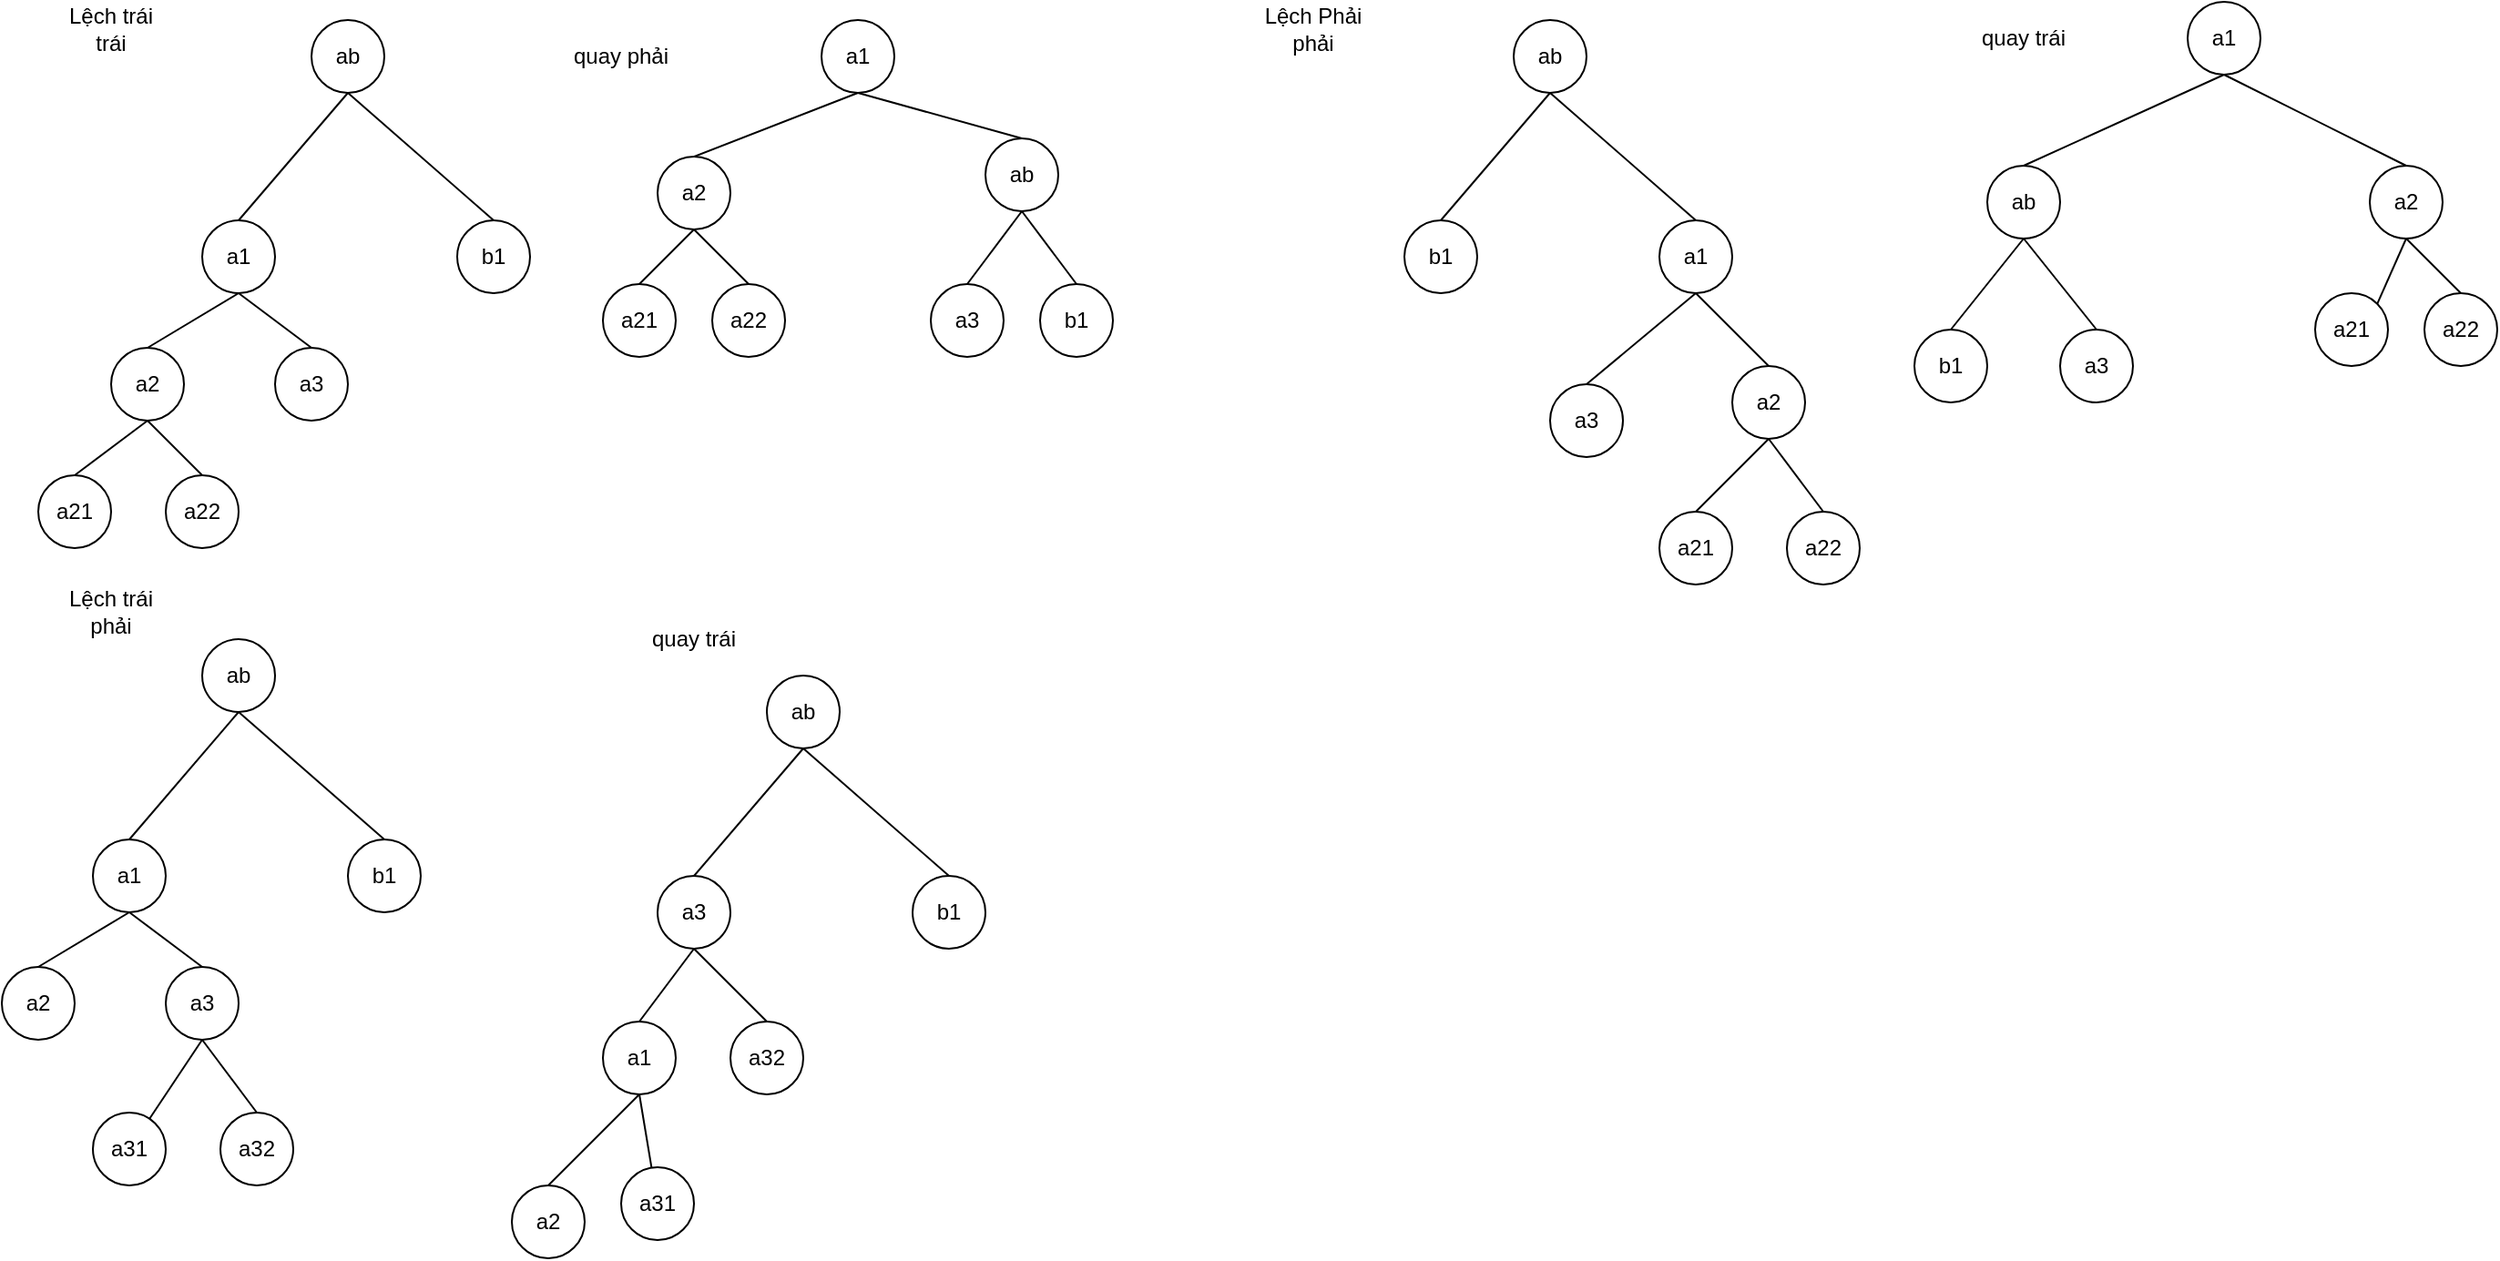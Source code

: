 <mxfile version="24.6.4" type="github">
  <diagram name="Trang-1" id="2DYWAN5hthaWt-I_ADUZ">
    <mxGraphModel dx="1880" dy="1126" grid="1" gridSize="10" guides="1" tooltips="1" connect="1" arrows="1" fold="1" page="0" pageScale="1" pageWidth="827" pageHeight="1169" math="0" shadow="0">
      <root>
        <mxCell id="0" />
        <mxCell id="1" parent="0" />
        <mxCell id="c82SJm1BQEb7knvldoy7-1" value="ab" style="ellipse;whiteSpace=wrap;html=1;aspect=fixed;" vertex="1" parent="1">
          <mxGeometry x="-170" y="-300" width="40" height="40" as="geometry" />
        </mxCell>
        <mxCell id="c82SJm1BQEb7knvldoy7-4" value="a1" style="ellipse;whiteSpace=wrap;html=1;aspect=fixed;" vertex="1" parent="1">
          <mxGeometry x="-230" y="-190" width="40" height="40" as="geometry" />
        </mxCell>
        <mxCell id="c82SJm1BQEb7knvldoy7-7" value="b1" style="ellipse;whiteSpace=wrap;html=1;aspect=fixed;" vertex="1" parent="1">
          <mxGeometry x="-90" y="-190" width="40" height="40" as="geometry" />
        </mxCell>
        <mxCell id="c82SJm1BQEb7knvldoy7-9" value="" style="endArrow=none;html=1;rounded=0;exitX=0.5;exitY=1;exitDx=0;exitDy=0;entryX=0.5;entryY=0;entryDx=0;entryDy=0;" edge="1" parent="1" source="c82SJm1BQEb7knvldoy7-1" target="c82SJm1BQEb7knvldoy7-7">
          <mxGeometry width="50" height="50" relative="1" as="geometry">
            <mxPoint x="-80" y="-140" as="sourcePoint" />
            <mxPoint x="-30" y="-190" as="targetPoint" />
          </mxGeometry>
        </mxCell>
        <mxCell id="c82SJm1BQEb7knvldoy7-10" value="" style="endArrow=none;html=1;rounded=0;exitX=0.5;exitY=1;exitDx=0;exitDy=0;entryX=0.5;entryY=0;entryDx=0;entryDy=0;" edge="1" parent="1" source="c82SJm1BQEb7knvldoy7-1" target="c82SJm1BQEb7knvldoy7-4">
          <mxGeometry width="50" height="50" relative="1" as="geometry">
            <mxPoint x="-170" y="-240" as="sourcePoint" />
            <mxPoint x="-110" y="-150" as="targetPoint" />
          </mxGeometry>
        </mxCell>
        <mxCell id="c82SJm1BQEb7knvldoy7-11" value="a3" style="ellipse;whiteSpace=wrap;html=1;aspect=fixed;" vertex="1" parent="1">
          <mxGeometry x="-190" y="-120" width="40" height="40" as="geometry" />
        </mxCell>
        <mxCell id="c82SJm1BQEb7knvldoy7-12" value="a21" style="ellipse;whiteSpace=wrap;html=1;aspect=fixed;" vertex="1" parent="1">
          <mxGeometry x="-320" y="-50" width="40" height="40" as="geometry" />
        </mxCell>
        <mxCell id="c82SJm1BQEb7knvldoy7-13" value="a22" style="ellipse;whiteSpace=wrap;html=1;aspect=fixed;" vertex="1" parent="1">
          <mxGeometry x="-250" y="-50" width="40" height="40" as="geometry" />
        </mxCell>
        <mxCell id="c82SJm1BQEb7knvldoy7-14" value="" style="endArrow=none;html=1;rounded=0;entryX=0.5;entryY=0;entryDx=0;entryDy=0;exitX=0.5;exitY=1;exitDx=0;exitDy=0;" edge="1" source="c82SJm1BQEb7knvldoy7-17" target="c82SJm1BQEb7knvldoy7-13" parent="1">
          <mxGeometry width="50" height="50" relative="1" as="geometry">
            <mxPoint x="-170" y="-80" as="sourcePoint" />
            <mxPoint x="-100" as="targetPoint" />
          </mxGeometry>
        </mxCell>
        <mxCell id="c82SJm1BQEb7knvldoy7-15" value="" style="endArrow=none;html=1;rounded=0;entryX=0.5;entryY=0;entryDx=0;entryDy=0;exitX=0.5;exitY=1;exitDx=0;exitDy=0;" edge="1" source="c82SJm1BQEb7knvldoy7-17" target="c82SJm1BQEb7knvldoy7-12" parent="1">
          <mxGeometry width="50" height="50" relative="1" as="geometry">
            <mxPoint x="-180" y="-70" as="sourcePoint" />
            <mxPoint x="-180" y="40" as="targetPoint" />
          </mxGeometry>
        </mxCell>
        <mxCell id="c82SJm1BQEb7knvldoy7-16" value="" style="endArrow=none;html=1;rounded=0;exitX=0.5;exitY=1;exitDx=0;exitDy=0;entryX=0.5;entryY=0;entryDx=0;entryDy=0;" edge="1" parent="1" source="c82SJm1BQEb7knvldoy7-4" target="c82SJm1BQEb7knvldoy7-11">
          <mxGeometry width="50" height="50" relative="1" as="geometry">
            <mxPoint x="-140" y="-250" as="sourcePoint" />
            <mxPoint x="-200" y="-180" as="targetPoint" />
          </mxGeometry>
        </mxCell>
        <mxCell id="c82SJm1BQEb7knvldoy7-17" value="a2" style="ellipse;whiteSpace=wrap;html=1;aspect=fixed;" vertex="1" parent="1">
          <mxGeometry x="-280" y="-120" width="40" height="40" as="geometry" />
        </mxCell>
        <mxCell id="c82SJm1BQEb7knvldoy7-18" value="" style="endArrow=none;html=1;rounded=0;exitX=0.5;exitY=1;exitDx=0;exitDy=0;entryX=0.5;entryY=0;entryDx=0;entryDy=0;" edge="1" target="c82SJm1BQEb7knvldoy7-17" parent="1" source="c82SJm1BQEb7knvldoy7-4">
          <mxGeometry width="50" height="50" relative="1" as="geometry">
            <mxPoint x="-310" y="-135" as="sourcePoint" />
            <mxPoint x="-300" y="-165" as="targetPoint" />
          </mxGeometry>
        </mxCell>
        <mxCell id="c82SJm1BQEb7knvldoy7-20" value="Lệch trái trái" style="text;html=1;align=center;verticalAlign=middle;whiteSpace=wrap;rounded=0;" vertex="1" parent="1">
          <mxGeometry x="-310" y="-310" width="60" height="30" as="geometry" />
        </mxCell>
        <mxCell id="c82SJm1BQEb7knvldoy7-21" value="ab" style="ellipse;whiteSpace=wrap;html=1;aspect=fixed;" vertex="1" parent="1">
          <mxGeometry x="200" y="-235" width="40" height="40" as="geometry" />
        </mxCell>
        <mxCell id="c82SJm1BQEb7knvldoy7-22" value="a1" style="ellipse;whiteSpace=wrap;html=1;aspect=fixed;" vertex="1" parent="1">
          <mxGeometry x="110" y="-300" width="40" height="40" as="geometry" />
        </mxCell>
        <mxCell id="c82SJm1BQEb7knvldoy7-23" value="b1" style="ellipse;whiteSpace=wrap;html=1;aspect=fixed;" vertex="1" parent="1">
          <mxGeometry x="230" y="-155" width="40" height="40" as="geometry" />
        </mxCell>
        <mxCell id="c82SJm1BQEb7knvldoy7-24" value="" style="endArrow=none;html=1;rounded=0;exitX=0.5;exitY=1;exitDx=0;exitDy=0;entryX=0.5;entryY=0;entryDx=0;entryDy=0;" edge="1" parent="1" source="c82SJm1BQEb7knvldoy7-21" target="c82SJm1BQEb7knvldoy7-23">
          <mxGeometry width="50" height="50" relative="1" as="geometry">
            <mxPoint x="200" y="-125" as="sourcePoint" />
            <mxPoint x="250" y="-175" as="targetPoint" />
          </mxGeometry>
        </mxCell>
        <mxCell id="c82SJm1BQEb7knvldoy7-25" value="" style="endArrow=none;html=1;rounded=0;exitX=0.5;exitY=0;exitDx=0;exitDy=0;entryX=0.5;entryY=1;entryDx=0;entryDy=0;" edge="1" parent="1" source="c82SJm1BQEb7knvldoy7-21" target="c82SJm1BQEb7knvldoy7-22">
          <mxGeometry width="50" height="50" relative="1" as="geometry">
            <mxPoint x="110" y="-225" as="sourcePoint" />
            <mxPoint x="170" y="-135" as="targetPoint" />
          </mxGeometry>
        </mxCell>
        <mxCell id="c82SJm1BQEb7knvldoy7-26" value="a3" style="ellipse;whiteSpace=wrap;html=1;aspect=fixed;" vertex="1" parent="1">
          <mxGeometry x="170" y="-155" width="40" height="40" as="geometry" />
        </mxCell>
        <mxCell id="c82SJm1BQEb7knvldoy7-27" value="a21" style="ellipse;whiteSpace=wrap;html=1;aspect=fixed;" vertex="1" parent="1">
          <mxGeometry x="-10" y="-155" width="40" height="40" as="geometry" />
        </mxCell>
        <mxCell id="c82SJm1BQEb7knvldoy7-28" value="a22" style="ellipse;whiteSpace=wrap;html=1;aspect=fixed;" vertex="1" parent="1">
          <mxGeometry x="50" y="-155" width="40" height="40" as="geometry" />
        </mxCell>
        <mxCell id="c82SJm1BQEb7knvldoy7-29" value="" style="endArrow=none;html=1;rounded=0;entryX=0.5;entryY=0;entryDx=0;entryDy=0;exitX=0.5;exitY=1;exitDx=0;exitDy=0;" edge="1" parent="1" source="c82SJm1BQEb7knvldoy7-32" target="c82SJm1BQEb7knvldoy7-28">
          <mxGeometry width="50" height="50" relative="1" as="geometry">
            <mxPoint x="110" y="-65" as="sourcePoint" />
            <mxPoint x="180" y="15" as="targetPoint" />
          </mxGeometry>
        </mxCell>
        <mxCell id="c82SJm1BQEb7knvldoy7-30" value="" style="endArrow=none;html=1;rounded=0;entryX=0.5;entryY=0;entryDx=0;entryDy=0;exitX=0.5;exitY=1;exitDx=0;exitDy=0;" edge="1" parent="1" source="c82SJm1BQEb7knvldoy7-32" target="c82SJm1BQEb7knvldoy7-27">
          <mxGeometry width="50" height="50" relative="1" as="geometry">
            <mxPoint x="100" y="-55" as="sourcePoint" />
            <mxPoint x="100" y="55" as="targetPoint" />
          </mxGeometry>
        </mxCell>
        <mxCell id="c82SJm1BQEb7knvldoy7-31" value="" style="endArrow=none;html=1;rounded=0;exitX=0.5;exitY=1;exitDx=0;exitDy=0;entryX=0.5;entryY=0;entryDx=0;entryDy=0;" edge="1" parent="1" source="c82SJm1BQEb7knvldoy7-21" target="c82SJm1BQEb7knvldoy7-26">
          <mxGeometry width="50" height="50" relative="1" as="geometry">
            <mxPoint x="140" y="-235" as="sourcePoint" />
            <mxPoint x="80" y="-165" as="targetPoint" />
          </mxGeometry>
        </mxCell>
        <mxCell id="c82SJm1BQEb7knvldoy7-32" value="a2" style="ellipse;whiteSpace=wrap;html=1;aspect=fixed;" vertex="1" parent="1">
          <mxGeometry x="20" y="-225" width="40" height="40" as="geometry" />
        </mxCell>
        <mxCell id="c82SJm1BQEb7knvldoy7-33" value="" style="endArrow=none;html=1;rounded=0;exitX=0.5;exitY=1;exitDx=0;exitDy=0;entryX=0.5;entryY=0;entryDx=0;entryDy=0;" edge="1" parent="1" source="c82SJm1BQEb7knvldoy7-22" target="c82SJm1BQEb7knvldoy7-32">
          <mxGeometry width="50" height="50" relative="1" as="geometry">
            <mxPoint x="-30" y="-120" as="sourcePoint" />
            <mxPoint x="-20" y="-150" as="targetPoint" />
          </mxGeometry>
        </mxCell>
        <mxCell id="c82SJm1BQEb7knvldoy7-34" value="quay phải" style="text;html=1;align=center;verticalAlign=middle;whiteSpace=wrap;rounded=0;" vertex="1" parent="1">
          <mxGeometry x="-30" y="-295" width="60" height="30" as="geometry" />
        </mxCell>
        <mxCell id="c82SJm1BQEb7knvldoy7-35" value="ab" style="ellipse;whiteSpace=wrap;html=1;aspect=fixed;" vertex="1" parent="1">
          <mxGeometry x="490" y="-300" width="40" height="40" as="geometry" />
        </mxCell>
        <mxCell id="c82SJm1BQEb7knvldoy7-36" value="b1" style="ellipse;whiteSpace=wrap;html=1;aspect=fixed;" vertex="1" parent="1">
          <mxGeometry x="430" y="-190" width="40" height="40" as="geometry" />
        </mxCell>
        <mxCell id="c82SJm1BQEb7knvldoy7-37" value="a1" style="ellipse;whiteSpace=wrap;html=1;aspect=fixed;" vertex="1" parent="1">
          <mxGeometry x="570" y="-190" width="40" height="40" as="geometry" />
        </mxCell>
        <mxCell id="c82SJm1BQEb7knvldoy7-38" value="" style="endArrow=none;html=1;rounded=0;exitX=0.5;exitY=1;exitDx=0;exitDy=0;entryX=0.5;entryY=0;entryDx=0;entryDy=0;" edge="1" source="c82SJm1BQEb7knvldoy7-35" target="c82SJm1BQEb7knvldoy7-37" parent="1">
          <mxGeometry width="50" height="50" relative="1" as="geometry">
            <mxPoint x="580" y="-140" as="sourcePoint" />
            <mxPoint x="630" y="-190" as="targetPoint" />
          </mxGeometry>
        </mxCell>
        <mxCell id="c82SJm1BQEb7knvldoy7-39" value="" style="endArrow=none;html=1;rounded=0;exitX=0.5;exitY=1;exitDx=0;exitDy=0;entryX=0.5;entryY=0;entryDx=0;entryDy=0;" edge="1" source="c82SJm1BQEb7knvldoy7-35" target="c82SJm1BQEb7knvldoy7-36" parent="1">
          <mxGeometry width="50" height="50" relative="1" as="geometry">
            <mxPoint x="490" y="-240" as="sourcePoint" />
            <mxPoint x="550" y="-150" as="targetPoint" />
          </mxGeometry>
        </mxCell>
        <mxCell id="c82SJm1BQEb7knvldoy7-48" value="Lệch Phải phải" style="text;html=1;align=center;verticalAlign=middle;whiteSpace=wrap;rounded=0;" vertex="1" parent="1">
          <mxGeometry x="350" y="-310" width="60" height="30" as="geometry" />
        </mxCell>
        <mxCell id="c82SJm1BQEb7knvldoy7-49" value="ab" style="ellipse;whiteSpace=wrap;html=1;aspect=fixed;" vertex="1" parent="1">
          <mxGeometry x="750" y="-220" width="40" height="40" as="geometry" />
        </mxCell>
        <mxCell id="c82SJm1BQEb7knvldoy7-50" value="a1" style="ellipse;whiteSpace=wrap;html=1;aspect=fixed;" vertex="1" parent="1">
          <mxGeometry x="860" y="-310" width="40" height="40" as="geometry" />
        </mxCell>
        <mxCell id="c82SJm1BQEb7knvldoy7-51" value="b1" style="ellipse;whiteSpace=wrap;html=1;aspect=fixed;" vertex="1" parent="1">
          <mxGeometry x="710" y="-130" width="40" height="40" as="geometry" />
        </mxCell>
        <mxCell id="c82SJm1BQEb7knvldoy7-52" value="" style="endArrow=none;html=1;rounded=0;exitX=0.5;exitY=1;exitDx=0;exitDy=0;entryX=0.5;entryY=0;entryDx=0;entryDy=0;" edge="1" source="c82SJm1BQEb7knvldoy7-49" target="c82SJm1BQEb7knvldoy7-51" parent="1">
          <mxGeometry width="50" height="50" relative="1" as="geometry">
            <mxPoint x="750" y="-110" as="sourcePoint" />
            <mxPoint x="800" y="-160" as="targetPoint" />
          </mxGeometry>
        </mxCell>
        <mxCell id="c82SJm1BQEb7knvldoy7-53" value="" style="endArrow=none;html=1;rounded=0;exitX=0.5;exitY=0;exitDx=0;exitDy=0;entryX=0.5;entryY=1;entryDx=0;entryDy=0;" edge="1" source="c82SJm1BQEb7knvldoy7-49" target="c82SJm1BQEb7knvldoy7-50" parent="1">
          <mxGeometry width="50" height="50" relative="1" as="geometry">
            <mxPoint x="880" y="-235" as="sourcePoint" />
            <mxPoint x="940" y="-145" as="targetPoint" />
          </mxGeometry>
        </mxCell>
        <mxCell id="c82SJm1BQEb7knvldoy7-54" value="a3" style="ellipse;whiteSpace=wrap;html=1;aspect=fixed;" vertex="1" parent="1">
          <mxGeometry x="790" y="-130" width="40" height="40" as="geometry" />
        </mxCell>
        <mxCell id="c82SJm1BQEb7knvldoy7-55" value="a21" style="ellipse;whiteSpace=wrap;html=1;aspect=fixed;" vertex="1" parent="1">
          <mxGeometry x="930" y="-150" width="40" height="40" as="geometry" />
        </mxCell>
        <mxCell id="c82SJm1BQEb7knvldoy7-56" value="a22" style="ellipse;whiteSpace=wrap;html=1;aspect=fixed;" vertex="1" parent="1">
          <mxGeometry x="990" y="-150" width="40" height="40" as="geometry" />
        </mxCell>
        <mxCell id="c82SJm1BQEb7knvldoy7-57" value="" style="endArrow=none;html=1;rounded=0;entryX=0.5;entryY=0;entryDx=0;entryDy=0;exitX=0.5;exitY=1;exitDx=0;exitDy=0;" edge="1" source="c82SJm1BQEb7knvldoy7-60" target="c82SJm1BQEb7knvldoy7-56" parent="1">
          <mxGeometry width="50" height="50" relative="1" as="geometry">
            <mxPoint x="1050" y="-60" as="sourcePoint" />
            <mxPoint x="1120" y="20" as="targetPoint" />
          </mxGeometry>
        </mxCell>
        <mxCell id="c82SJm1BQEb7knvldoy7-58" value="" style="endArrow=none;html=1;rounded=0;entryX=1;entryY=0;entryDx=0;entryDy=0;exitX=0.5;exitY=1;exitDx=0;exitDy=0;" edge="1" source="c82SJm1BQEb7knvldoy7-60" target="c82SJm1BQEb7knvldoy7-55" parent="1">
          <mxGeometry width="50" height="50" relative="1" as="geometry">
            <mxPoint x="1040" y="-50" as="sourcePoint" />
            <mxPoint x="950" y="-150" as="targetPoint" />
          </mxGeometry>
        </mxCell>
        <mxCell id="c82SJm1BQEb7knvldoy7-59" value="" style="endArrow=none;html=1;rounded=0;exitX=0.5;exitY=1;exitDx=0;exitDy=0;entryX=0.5;entryY=0;entryDx=0;entryDy=0;" edge="1" source="c82SJm1BQEb7knvldoy7-49" target="c82SJm1BQEb7knvldoy7-54" parent="1">
          <mxGeometry width="50" height="50" relative="1" as="geometry">
            <mxPoint x="690" y="-220" as="sourcePoint" />
            <mxPoint x="630" y="-150" as="targetPoint" />
          </mxGeometry>
        </mxCell>
        <mxCell id="c82SJm1BQEb7knvldoy7-60" value="a2" style="ellipse;whiteSpace=wrap;html=1;aspect=fixed;" vertex="1" parent="1">
          <mxGeometry x="960" y="-220" width="40" height="40" as="geometry" />
        </mxCell>
        <mxCell id="c82SJm1BQEb7knvldoy7-61" value="" style="endArrow=none;html=1;rounded=0;exitX=0.5;exitY=1;exitDx=0;exitDy=0;entryX=0.5;entryY=0;entryDx=0;entryDy=0;" edge="1" source="c82SJm1BQEb7knvldoy7-50" target="c82SJm1BQEb7knvldoy7-60" parent="1">
          <mxGeometry width="50" height="50" relative="1" as="geometry">
            <mxPoint x="740" y="-130" as="sourcePoint" />
            <mxPoint x="750" y="-160" as="targetPoint" />
          </mxGeometry>
        </mxCell>
        <mxCell id="c82SJm1BQEb7knvldoy7-62" value="quay trái" style="text;html=1;align=center;verticalAlign=middle;whiteSpace=wrap;rounded=0;" vertex="1" parent="1">
          <mxGeometry x="740" y="-305" width="60" height="30" as="geometry" />
        </mxCell>
        <mxCell id="c82SJm1BQEb7knvldoy7-63" value="a3" style="ellipse;whiteSpace=wrap;html=1;aspect=fixed;" vertex="1" parent="1">
          <mxGeometry x="510" y="-100" width="40" height="40" as="geometry" />
        </mxCell>
        <mxCell id="c82SJm1BQEb7knvldoy7-64" value="a21" style="ellipse;whiteSpace=wrap;html=1;aspect=fixed;" vertex="1" parent="1">
          <mxGeometry x="570" y="-30" width="40" height="40" as="geometry" />
        </mxCell>
        <mxCell id="c82SJm1BQEb7knvldoy7-65" value="a22" style="ellipse;whiteSpace=wrap;html=1;aspect=fixed;" vertex="1" parent="1">
          <mxGeometry x="640" y="-30" width="40" height="40" as="geometry" />
        </mxCell>
        <mxCell id="c82SJm1BQEb7knvldoy7-66" value="" style="endArrow=none;html=1;rounded=0;entryX=0.5;entryY=0;entryDx=0;entryDy=0;exitX=0.5;exitY=1;exitDx=0;exitDy=0;" edge="1" parent="1" source="c82SJm1BQEb7knvldoy7-69" target="c82SJm1BQEb7knvldoy7-65">
          <mxGeometry width="50" height="50" relative="1" as="geometry">
            <mxPoint x="640" y="-20" as="sourcePoint" />
            <mxPoint x="710" y="60" as="targetPoint" />
          </mxGeometry>
        </mxCell>
        <mxCell id="c82SJm1BQEb7knvldoy7-67" value="" style="endArrow=none;html=1;rounded=0;entryX=0.5;entryY=0;entryDx=0;entryDy=0;exitX=0.5;exitY=1;exitDx=0;exitDy=0;" edge="1" parent="1" source="c82SJm1BQEb7knvldoy7-69" target="c82SJm1BQEb7knvldoy7-64">
          <mxGeometry width="50" height="50" relative="1" as="geometry">
            <mxPoint x="630" y="-10" as="sourcePoint" />
            <mxPoint x="630" y="100" as="targetPoint" />
          </mxGeometry>
        </mxCell>
        <mxCell id="c82SJm1BQEb7knvldoy7-68" value="" style="endArrow=none;html=1;rounded=0;entryX=0.5;entryY=0;entryDx=0;entryDy=0;exitX=0.5;exitY=1;exitDx=0;exitDy=0;" edge="1" parent="1" target="c82SJm1BQEb7knvldoy7-63" source="c82SJm1BQEb7knvldoy7-37">
          <mxGeometry width="50" height="50" relative="1" as="geometry">
            <mxPoint x="605" y="-130" as="sourcePoint" />
            <mxPoint x="610" y="-120" as="targetPoint" />
          </mxGeometry>
        </mxCell>
        <mxCell id="c82SJm1BQEb7knvldoy7-69" value="a2" style="ellipse;whiteSpace=wrap;html=1;aspect=fixed;" vertex="1" parent="1">
          <mxGeometry x="610" y="-110" width="40" height="40" as="geometry" />
        </mxCell>
        <mxCell id="c82SJm1BQEb7knvldoy7-70" value="" style="endArrow=none;html=1;rounded=0;exitX=0.5;exitY=1;exitDx=0;exitDy=0;entryX=0.5;entryY=0;entryDx=0;entryDy=0;" edge="1" parent="1" target="c82SJm1BQEb7knvldoy7-69" source="c82SJm1BQEb7knvldoy7-37">
          <mxGeometry width="50" height="50" relative="1" as="geometry">
            <mxPoint x="605" y="-130" as="sourcePoint" />
            <mxPoint x="510" y="-105" as="targetPoint" />
          </mxGeometry>
        </mxCell>
        <mxCell id="c82SJm1BQEb7knvldoy7-72" value="ab" style="ellipse;whiteSpace=wrap;html=1;aspect=fixed;" vertex="1" parent="1">
          <mxGeometry x="-230" y="40" width="40" height="40" as="geometry" />
        </mxCell>
        <mxCell id="c82SJm1BQEb7knvldoy7-73" value="a1" style="ellipse;whiteSpace=wrap;html=1;aspect=fixed;" vertex="1" parent="1">
          <mxGeometry x="-290" y="150" width="40" height="40" as="geometry" />
        </mxCell>
        <mxCell id="c82SJm1BQEb7knvldoy7-74" value="b1" style="ellipse;whiteSpace=wrap;html=1;aspect=fixed;" vertex="1" parent="1">
          <mxGeometry x="-150" y="150" width="40" height="40" as="geometry" />
        </mxCell>
        <mxCell id="c82SJm1BQEb7knvldoy7-75" value="" style="endArrow=none;html=1;rounded=0;exitX=0.5;exitY=1;exitDx=0;exitDy=0;entryX=0.5;entryY=0;entryDx=0;entryDy=0;" edge="1" source="c82SJm1BQEb7knvldoy7-72" target="c82SJm1BQEb7knvldoy7-74" parent="1">
          <mxGeometry width="50" height="50" relative="1" as="geometry">
            <mxPoint x="-140" y="200" as="sourcePoint" />
            <mxPoint x="-90" y="150" as="targetPoint" />
          </mxGeometry>
        </mxCell>
        <mxCell id="c82SJm1BQEb7knvldoy7-76" value="" style="endArrow=none;html=1;rounded=0;exitX=0.5;exitY=1;exitDx=0;exitDy=0;entryX=0.5;entryY=0;entryDx=0;entryDy=0;" edge="1" source="c82SJm1BQEb7knvldoy7-72" target="c82SJm1BQEb7knvldoy7-73" parent="1">
          <mxGeometry width="50" height="50" relative="1" as="geometry">
            <mxPoint x="-230" y="100" as="sourcePoint" />
            <mxPoint x="-170" y="190" as="targetPoint" />
          </mxGeometry>
        </mxCell>
        <mxCell id="c82SJm1BQEb7knvldoy7-77" value="a3" style="ellipse;whiteSpace=wrap;html=1;aspect=fixed;" vertex="1" parent="1">
          <mxGeometry x="-250" y="220" width="40" height="40" as="geometry" />
        </mxCell>
        <mxCell id="c82SJm1BQEb7knvldoy7-78" value="a32" style="ellipse;whiteSpace=wrap;html=1;aspect=fixed;" vertex="1" parent="1">
          <mxGeometry x="-220" y="300" width="40" height="40" as="geometry" />
        </mxCell>
        <mxCell id="c82SJm1BQEb7knvldoy7-79" value="" style="endArrow=none;html=1;rounded=0;entryX=0.5;entryY=0;entryDx=0;entryDy=0;exitX=0.5;exitY=1;exitDx=0;exitDy=0;" edge="1" source="c82SJm1BQEb7knvldoy7-77" target="c82SJm1BQEb7knvldoy7-78" parent="1">
          <mxGeometry width="50" height="50" relative="1" as="geometry">
            <mxPoint x="-230" y="260" as="sourcePoint" />
            <mxPoint x="-160" y="340" as="targetPoint" />
          </mxGeometry>
        </mxCell>
        <mxCell id="c82SJm1BQEb7knvldoy7-80" value="" style="endArrow=none;html=1;rounded=0;exitX=0.5;exitY=1;exitDx=0;exitDy=0;" edge="1" source="c82SJm1BQEb7knvldoy7-77" parent="1" target="c82SJm1BQEb7knvldoy7-99">
          <mxGeometry width="50" height="50" relative="1" as="geometry">
            <mxPoint x="-240" y="270" as="sourcePoint" />
            <mxPoint x="-360" y="290" as="targetPoint" />
          </mxGeometry>
        </mxCell>
        <mxCell id="c82SJm1BQEb7knvldoy7-81" value="" style="endArrow=none;html=1;rounded=0;exitX=0.5;exitY=1;exitDx=0;exitDy=0;entryX=0.5;entryY=0;entryDx=0;entryDy=0;" edge="1" source="c82SJm1BQEb7knvldoy7-73" target="c82SJm1BQEb7knvldoy7-77" parent="1">
          <mxGeometry width="50" height="50" relative="1" as="geometry">
            <mxPoint x="-200" y="90" as="sourcePoint" />
            <mxPoint x="-260" y="160" as="targetPoint" />
          </mxGeometry>
        </mxCell>
        <mxCell id="c82SJm1BQEb7knvldoy7-82" value="a2" style="ellipse;whiteSpace=wrap;html=1;aspect=fixed;" vertex="1" parent="1">
          <mxGeometry x="-340" y="220" width="40" height="40" as="geometry" />
        </mxCell>
        <mxCell id="c82SJm1BQEb7knvldoy7-83" value="" style="endArrow=none;html=1;rounded=0;exitX=0.5;exitY=1;exitDx=0;exitDy=0;entryX=0.5;entryY=0;entryDx=0;entryDy=0;" edge="1" source="c82SJm1BQEb7knvldoy7-73" target="c82SJm1BQEb7knvldoy7-82" parent="1">
          <mxGeometry width="50" height="50" relative="1" as="geometry">
            <mxPoint x="-370" y="205" as="sourcePoint" />
            <mxPoint x="-360" y="175" as="targetPoint" />
          </mxGeometry>
        </mxCell>
        <mxCell id="c82SJm1BQEb7knvldoy7-84" value="Lệch trái phải" style="text;html=1;align=center;verticalAlign=middle;whiteSpace=wrap;rounded=0;" vertex="1" parent="1">
          <mxGeometry x="-310" y="10" width="60" height="30" as="geometry" />
        </mxCell>
        <mxCell id="c82SJm1BQEb7knvldoy7-99" value="a31" style="ellipse;whiteSpace=wrap;html=1;aspect=fixed;" vertex="1" parent="1">
          <mxGeometry x="-290" y="300" width="40" height="40" as="geometry" />
        </mxCell>
        <mxCell id="c82SJm1BQEb7knvldoy7-114" value="quay trái" style="text;html=1;align=center;verticalAlign=middle;whiteSpace=wrap;rounded=0;" vertex="1" parent="1">
          <mxGeometry x="10" y="25" width="60" height="30" as="geometry" />
        </mxCell>
        <mxCell id="c82SJm1BQEb7knvldoy7-128" value="ab" style="ellipse;whiteSpace=wrap;html=1;aspect=fixed;" vertex="1" parent="1">
          <mxGeometry x="80" y="60" width="40" height="40" as="geometry" />
        </mxCell>
        <mxCell id="c82SJm1BQEb7knvldoy7-129" value="a1" style="ellipse;whiteSpace=wrap;html=1;aspect=fixed;" vertex="1" parent="1">
          <mxGeometry x="-10" y="250" width="40" height="40" as="geometry" />
        </mxCell>
        <mxCell id="c82SJm1BQEb7knvldoy7-130" value="b1" style="ellipse;whiteSpace=wrap;html=1;aspect=fixed;" vertex="1" parent="1">
          <mxGeometry x="160" y="170" width="40" height="40" as="geometry" />
        </mxCell>
        <mxCell id="c82SJm1BQEb7knvldoy7-131" value="" style="endArrow=none;html=1;rounded=0;exitX=0.5;exitY=1;exitDx=0;exitDy=0;entryX=0.5;entryY=0;entryDx=0;entryDy=0;" edge="1" source="c82SJm1BQEb7knvldoy7-128" target="c82SJm1BQEb7knvldoy7-130" parent="1">
          <mxGeometry width="50" height="50" relative="1" as="geometry">
            <mxPoint x="170" y="220" as="sourcePoint" />
            <mxPoint x="220" y="170" as="targetPoint" />
          </mxGeometry>
        </mxCell>
        <mxCell id="c82SJm1BQEb7knvldoy7-132" value="" style="endArrow=none;html=1;rounded=0;exitX=0.5;exitY=1;exitDx=0;exitDy=0;entryX=0.5;entryY=0;entryDx=0;entryDy=0;" edge="1" source="c82SJm1BQEb7knvldoy7-128" target="c82SJm1BQEb7knvldoy7-133" parent="1">
          <mxGeometry width="50" height="50" relative="1" as="geometry">
            <mxPoint x="80" y="120" as="sourcePoint" />
            <mxPoint x="140" y="210" as="targetPoint" />
          </mxGeometry>
        </mxCell>
        <mxCell id="c82SJm1BQEb7knvldoy7-133" value="a3" style="ellipse;whiteSpace=wrap;html=1;aspect=fixed;" vertex="1" parent="1">
          <mxGeometry x="20" y="170" width="40" height="40" as="geometry" />
        </mxCell>
        <mxCell id="c82SJm1BQEb7knvldoy7-134" value="a32" style="ellipse;whiteSpace=wrap;html=1;aspect=fixed;" vertex="1" parent="1">
          <mxGeometry x="60" y="250" width="40" height="40" as="geometry" />
        </mxCell>
        <mxCell id="c82SJm1BQEb7knvldoy7-135" value="" style="endArrow=none;html=1;rounded=0;entryX=0.5;entryY=0;entryDx=0;entryDy=0;exitX=0.5;exitY=1;exitDx=0;exitDy=0;" edge="1" source="c82SJm1BQEb7knvldoy7-133" target="c82SJm1BQEb7knvldoy7-134" parent="1">
          <mxGeometry width="50" height="50" relative="1" as="geometry">
            <mxPoint x="80" y="280" as="sourcePoint" />
            <mxPoint x="150" y="360" as="targetPoint" />
          </mxGeometry>
        </mxCell>
        <mxCell id="c82SJm1BQEb7knvldoy7-136" value="" style="endArrow=none;html=1;rounded=0;exitX=0.5;exitY=1;exitDx=0;exitDy=0;entryX=0.5;entryY=0;entryDx=0;entryDy=0;" edge="1" source="c82SJm1BQEb7knvldoy7-133" target="c82SJm1BQEb7knvldoy7-129" parent="1">
          <mxGeometry width="50" height="50" relative="1" as="geometry">
            <mxPoint x="70" y="290" as="sourcePoint" />
            <mxPoint x="-50" y="310" as="targetPoint" />
          </mxGeometry>
        </mxCell>
        <mxCell id="c82SJm1BQEb7knvldoy7-137" value="" style="endArrow=none;html=1;rounded=0;exitX=0.5;exitY=1;exitDx=0;exitDy=0;" edge="1" source="c82SJm1BQEb7knvldoy7-129" target="c82SJm1BQEb7knvldoy7-140" parent="1">
          <mxGeometry width="50" height="50" relative="1" as="geometry">
            <mxPoint x="80" y="260" as="sourcePoint" />
            <mxPoint x="20" y="330" as="targetPoint" />
          </mxGeometry>
        </mxCell>
        <mxCell id="c82SJm1BQEb7knvldoy7-138" value="a2" style="ellipse;whiteSpace=wrap;html=1;aspect=fixed;" vertex="1" parent="1">
          <mxGeometry x="-60" y="340" width="40" height="40" as="geometry" />
        </mxCell>
        <mxCell id="c82SJm1BQEb7knvldoy7-139" value="" style="endArrow=none;html=1;rounded=0;exitX=0.5;exitY=1;exitDx=0;exitDy=0;entryX=0.5;entryY=0;entryDx=0;entryDy=0;" edge="1" source="c82SJm1BQEb7knvldoy7-129" target="c82SJm1BQEb7knvldoy7-138" parent="1">
          <mxGeometry width="50" height="50" relative="1" as="geometry">
            <mxPoint x="-90" y="375" as="sourcePoint" />
            <mxPoint x="-80" y="345" as="targetPoint" />
          </mxGeometry>
        </mxCell>
        <mxCell id="c82SJm1BQEb7knvldoy7-140" value="a31" style="ellipse;whiteSpace=wrap;html=1;aspect=fixed;" vertex="1" parent="1">
          <mxGeometry y="330" width="40" height="40" as="geometry" />
        </mxCell>
      </root>
    </mxGraphModel>
  </diagram>
</mxfile>
